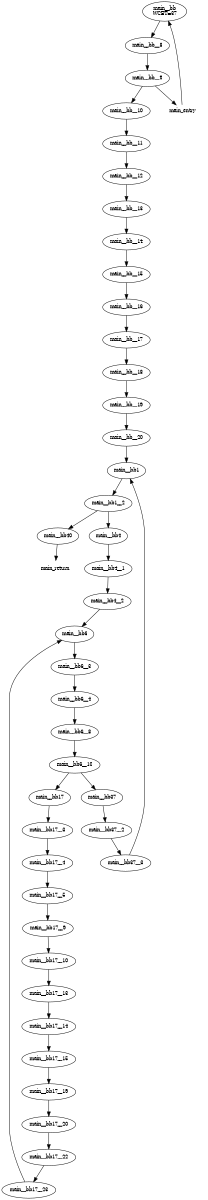 digraph CFG {
size="10,8"
rankdir="TB"
orientation="portrait"
fontsize=10;
   subgraph "main" {
   "main0"[label="main__bb\nWCET=37",fontsize=10,width=0.01]
   "main1"[label="main__bb__8",fontsize=10,width=0.01]
   "main2"[label="main__bb__9",fontsize=10,width=0.01]
   "main3"[label="main__bb__10",fontsize=10,width=0.01]
   "main4"[label="main__bb__11",fontsize=10,width=0.01]
   "main5"[label="main__bb__12",fontsize=10,width=0.01]
   "main6"[label="main__bb__13",fontsize=10,width=0.01]
   "main7"[label="main__bb__14",fontsize=10,width=0.01]
   "main8"[label="main__bb__15",fontsize=10,width=0.01]
   "main9"[label="main__bb__16",fontsize=10,width=0.01]
   "main10"[label="main__bb__17",fontsize=10,width=0.01]
   "main11"[label="main__bb__18",fontsize=10,width=0.01]
   "main12"[label="main__bb__19",fontsize=10,width=0.01]
   "main13"[label="main__bb__20",fontsize=10,width=0.01]
   "main14"[label="main__bb1",fontsize=10,width=0.01]
   "main15"[label="main__bb1__2",fontsize=10,width=0.01]
   "main16"[label="main__bb4",fontsize=10,width=0.01]
   "main17"[label="main__bb4__1",fontsize=10,width=0.01]
   "main18"[label="main__bb4__2",fontsize=10,width=0.01]
   "main19"[label="main__bb6",fontsize=10,width=0.01]
   "main20"[label="main__bb6__3",fontsize=10,width=0.01]
   "main21"[label="main__bb6__4",fontsize=10,width=0.01]
   "main22"[label="main__bb6__8",fontsize=10,width=0.01]
   "main23"[label="main__bb6__10",fontsize=10,width=0.01]
   "main24"[label="main__bb17",fontsize=10,width=0.01]
   "main25"[label="main__bb17__3",fontsize=10,width=0.01]
   "main26"[label="main__bb17__4",fontsize=10,width=0.01]
   "main27"[label="main__bb17__5",fontsize=10,width=0.01]
   "main28"[label="main__bb17__9",fontsize=10,width=0.01]
   "main29"[label="main__bb17__10",fontsize=10,width=0.01]
   "main30"[label="main__bb17__13",fontsize=10,width=0.01]
   "main31"[label="main__bb17__14",fontsize=10,width=0.01]
   "main32"[label="main__bb17__15",fontsize=10,width=0.01]
   "main33"[label="main__bb17__19",fontsize=10,width=0.01]
   "main34"[label="main__bb17__20",fontsize=10,width=0.01]
   "main35"[label="main__bb17__22",fontsize=10,width=0.01]
   "main36"[label="main__bb17__23",fontsize=10,width=0.01]
   "main37"[label="main__bb37",fontsize=10,width=0.01]
   "main38"[label="main__bb37__2",fontsize=10,width=0.01]
   "main39"[label="main__bb37__3",fontsize=10,width=0.01]
   "main40"[label="main__bb40",fontsize=10,width=0.01]
   "main0" -> "main1"
   "main1" -> "main2"
   "main2" -> "main3"
   "main3" -> "main4"
   "main4" -> "main5"
   "main5" -> "main6"
   "main6" -> "main7"
   "main7" -> "main8"
   "main8" -> "main9"
   "main9" -> "main10"
   "main10" -> "main11"
   "main11" -> "main12"
   "main12" -> "main13"
   "main13" -> "main14"
   "main14" -> "main15"
   "main15" -> "main16"
   "main15" -> "main40"
   "main16" -> "main17"
   "main17" -> "main18"
   "main18" -> "main19"
   "main19" -> "main20"
   "main20" -> "main21"
   "main21" -> "main22"
   "main22" -> "main23"
   "main23" -> "main24"
   "main23" -> "main37"
   "main24" -> "main25"
   "main25" -> "main26"
   "main26" -> "main27"
   "main27" -> "main28"
   "main28" -> "main29"
   "main29" -> "main30"
   "main30" -> "main31"
   "main31" -> "main32"
   "main32" -> "main33"
   "main33" -> "main34"
   "main34" -> "main35"
   "main35" -> "main36"
   "main36" -> "main19"
   "main37" -> "main38"
   "main38" -> "main39"
   "main39" -> "main14"
   "main_entry" [label="main_entry",color="white",height="0.01",fontsize=10,width=0.01]
   "main_entry" -> "main0"
   "main_exit" [label="main_return",color="white",fontsize=10,width=0.01]
   "main40" -> "main_exit"
   "main2" -> "main_entry"
}
}
